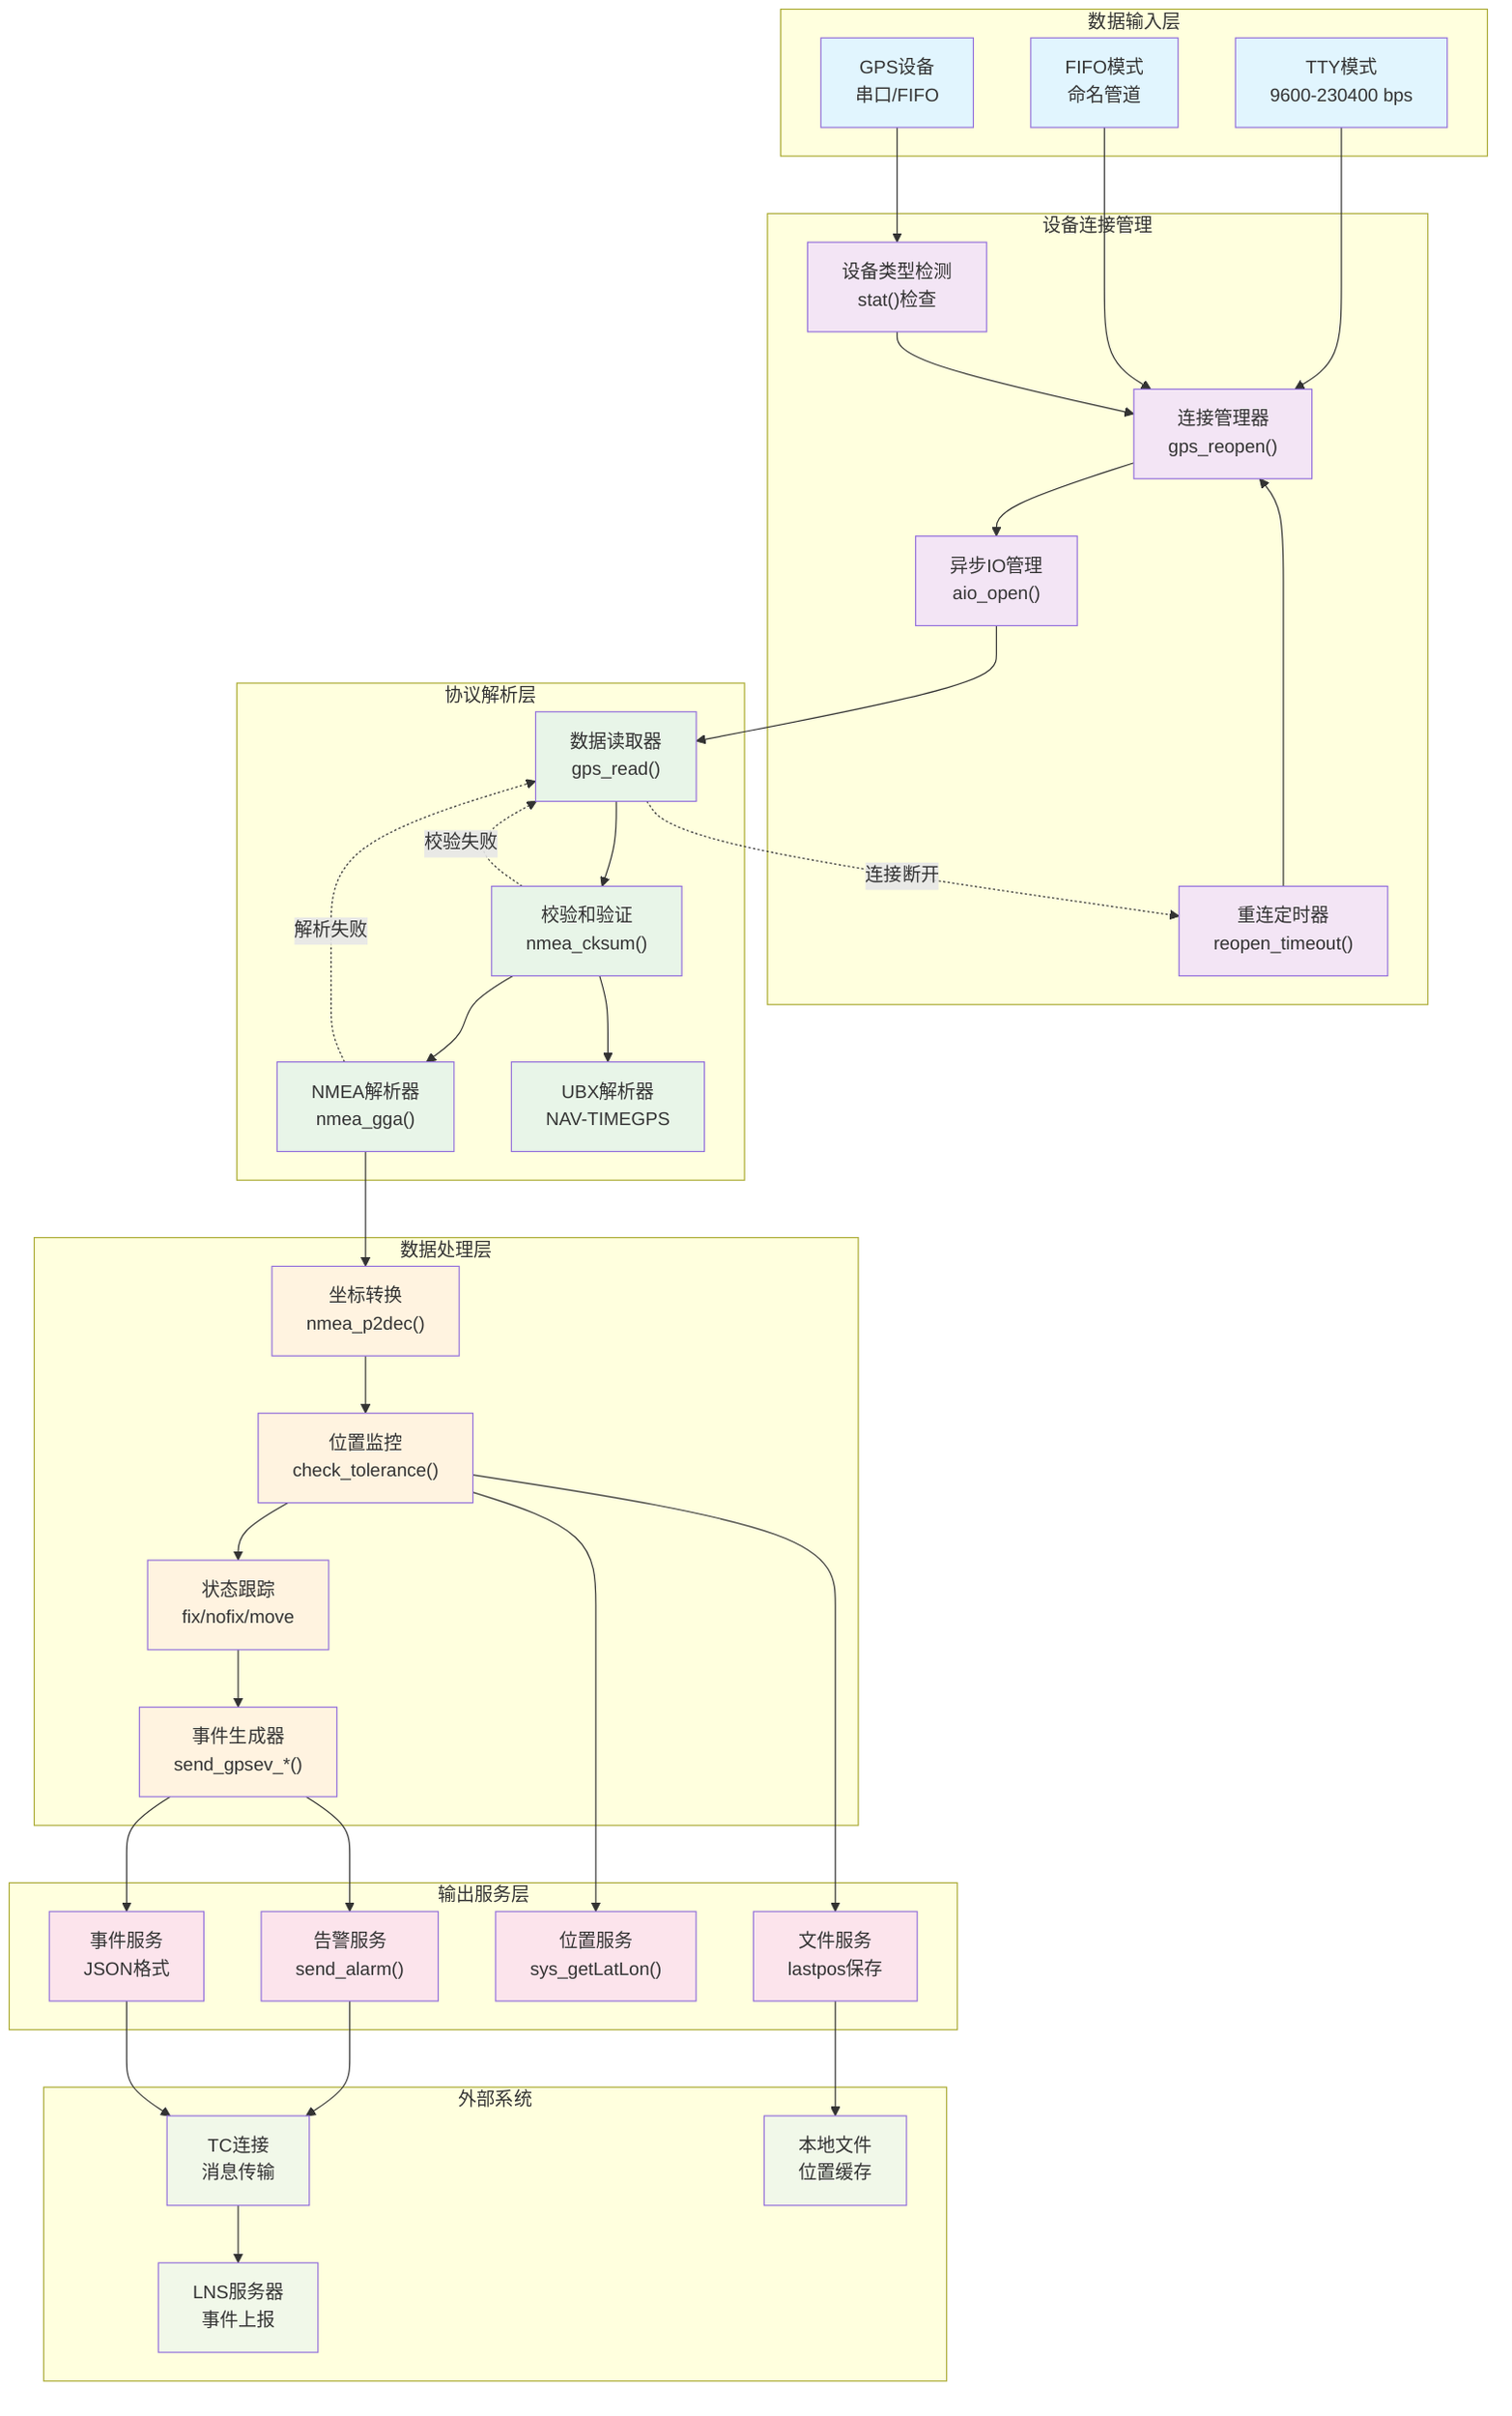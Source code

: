 graph TB
    %% GPS时间同步和定位模块架构图
    %% 展示GPS数据处理的完整流程和系统组件
    
    %% 数据输入层
    subgraph "数据输入层"
        GPS_DEV["GPS设备<br/>串口/FIFO"]
        TTY_MODE["TTY模式<br/>9600-230400 bps"]
        FIFO_MODE["FIFO模式<br/>命名管道"]
    end
    
    %% 设备连接管理层  
    subgraph "设备连接管理"
        DEV_DETECT["设备类型检测<br/>stat()检查"]
        CONN_MGR["连接管理器<br/>gps_reopen()"]
        REOPEN_TMR["重连定时器<br/>reopen_timeout()"]
        AIO_MGR["异步IO管理<br/>aio_open()"]
    end
    
    %% 协议解析层
    subgraph "协议解析层"
        DATA_READER["数据读取器<br/>gps_read()"]
        NMEA_PARSER["NMEA解析器<br/>nmea_gga()"]
        UBX_PARSER["UBX解析器<br/>NAV-TIMEGPS"]
        CKSUM_VERIFY["校验和验证<br/>nmea_cksum()"]
    end
    
    %% 数据处理层
    subgraph "数据处理层"
        COORD_CONV["坐标转换<br/>nmea_p2dec()"]
        POS_MONITOR["位置监控<br/>check_tolerance()"]
        STATUS_TRACK["状态跟踪<br/>fix/nofix/move"]
        EVENT_GEN["事件生成器<br/>send_gpsev_*()"]
    end
    
    %% 输出服务层
    subgraph "输出服务层"
        ALARM_SVC["告警服务<br/>send_alarm()"]
        EVENT_SVC["事件服务<br/>JSON格式"]
        POS_SVC["位置服务<br/>sys_getLatLon()"]
        FILE_SVC["文件服务<br/>lastpos保存"]
    end
    
    %% 外部系统接口
    subgraph "外部系统"
        LNS_SERVER["LNS服务器<br/>事件上报"]
        TC_CONNECTION["TC连接<br/>消息传输"]
        LOCAL_FILE["本地文件<br/>位置缓存"]
    end
    
    %% 数据流连接
    GPS_DEV --> DEV_DETECT
    TTY_MODE --> CONN_MGR
    FIFO_MODE --> CONN_MGR
    DEV_DETECT --> CONN_MGR
    CONN_MGR --> AIO_MGR
    REOPEN_TMR --> CONN_MGR
    
    AIO_MGR --> DATA_READER
    DATA_READER --> CKSUM_VERIFY
    CKSUM_VERIFY --> NMEA_PARSER
    CKSUM_VERIFY --> UBX_PARSER
    
    NMEA_PARSER --> COORD_CONV
    COORD_CONV --> POS_MONITOR
    POS_MONITOR --> STATUS_TRACK
    STATUS_TRACK --> EVENT_GEN
    
    EVENT_GEN --> ALARM_SVC
    EVENT_GEN --> EVENT_SVC
    POS_MONITOR --> POS_SVC
    POS_MONITOR --> FILE_SVC
    
    ALARM_SVC --> TC_CONNECTION
    EVENT_SVC --> TC_CONNECTION
    TC_CONNECTION --> LNS_SERVER
    FILE_SVC --> LOCAL_FILE
    
    %% 错误处理流程
    DATA_READER -.->|连接断开| REOPEN_TMR
    CKSUM_VERIFY -.->|校验失败| DATA_READER
    NMEA_PARSER -.->|解析失败| DATA_READER
    
    %% 颜色配置
    classDef inputLayer fill:#e1f5fe
    classDef connLayer fill:#f3e5f5
    classDef parseLayer fill:#e8f5e8
    classDef processLayer fill:#fff3e0
    classDef outputLayer fill:#fce4ec
    classDef externalLayer fill:#f1f8e9
    
    class GPS_DEV,TTY_MODE,FIFO_MODE inputLayer
    class DEV_DETECT,CONN_MGR,REOPEN_TMR,AIO_MGR connLayer
    class DATA_READER,NMEA_PARSER,UBX_PARSER,CKSUM_VERIFY parseLayer
    class COORD_CONV,POS_MONITOR,STATUS_TRACK,EVENT_GEN processLayer
    class ALARM_SVC,EVENT_SVC,POS_SVC,FILE_SVC outputLayer
    class LNS_SERVER,TC_CONNECTION,LOCAL_FILE externalLayer